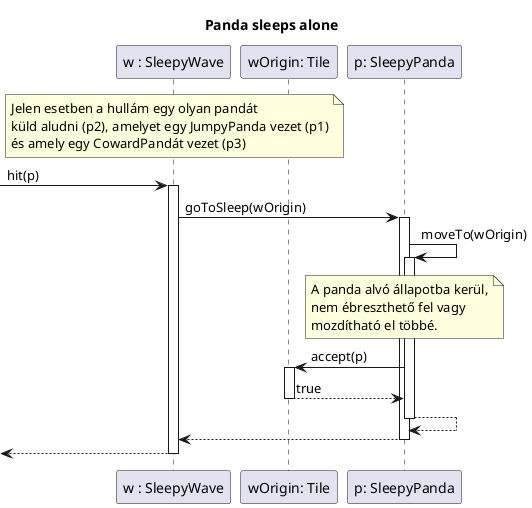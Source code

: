 @startuml
title Panda sleeps alone


participant "w : SleepyWave" as w
participant "wOrigin: Tile" as wOrigin
participant "p: SleepyPanda" as p2


note over w
Jelen esetben a hullám egy olyan pandát
küld aludni (p2), amelyet egy JumpyPanda vezet (p1)
és amely egy CowardPandát vezet (p3)
end note
[->w: hit(p)
activate w
w->p2 ++: goToSleep(wOrigin)

p2->p2 ++: moveTo(wOrigin)
note over p2
A panda alvó állapotba kerül,
nem ébreszthető fel vagy
mozdítható el többé.
end note
p2->wOrigin ++: accept(p)
wOrigin --> p2 --: true
p2 --> p2 --
p2-->w --


[<-- w
deactivate w
@enduml